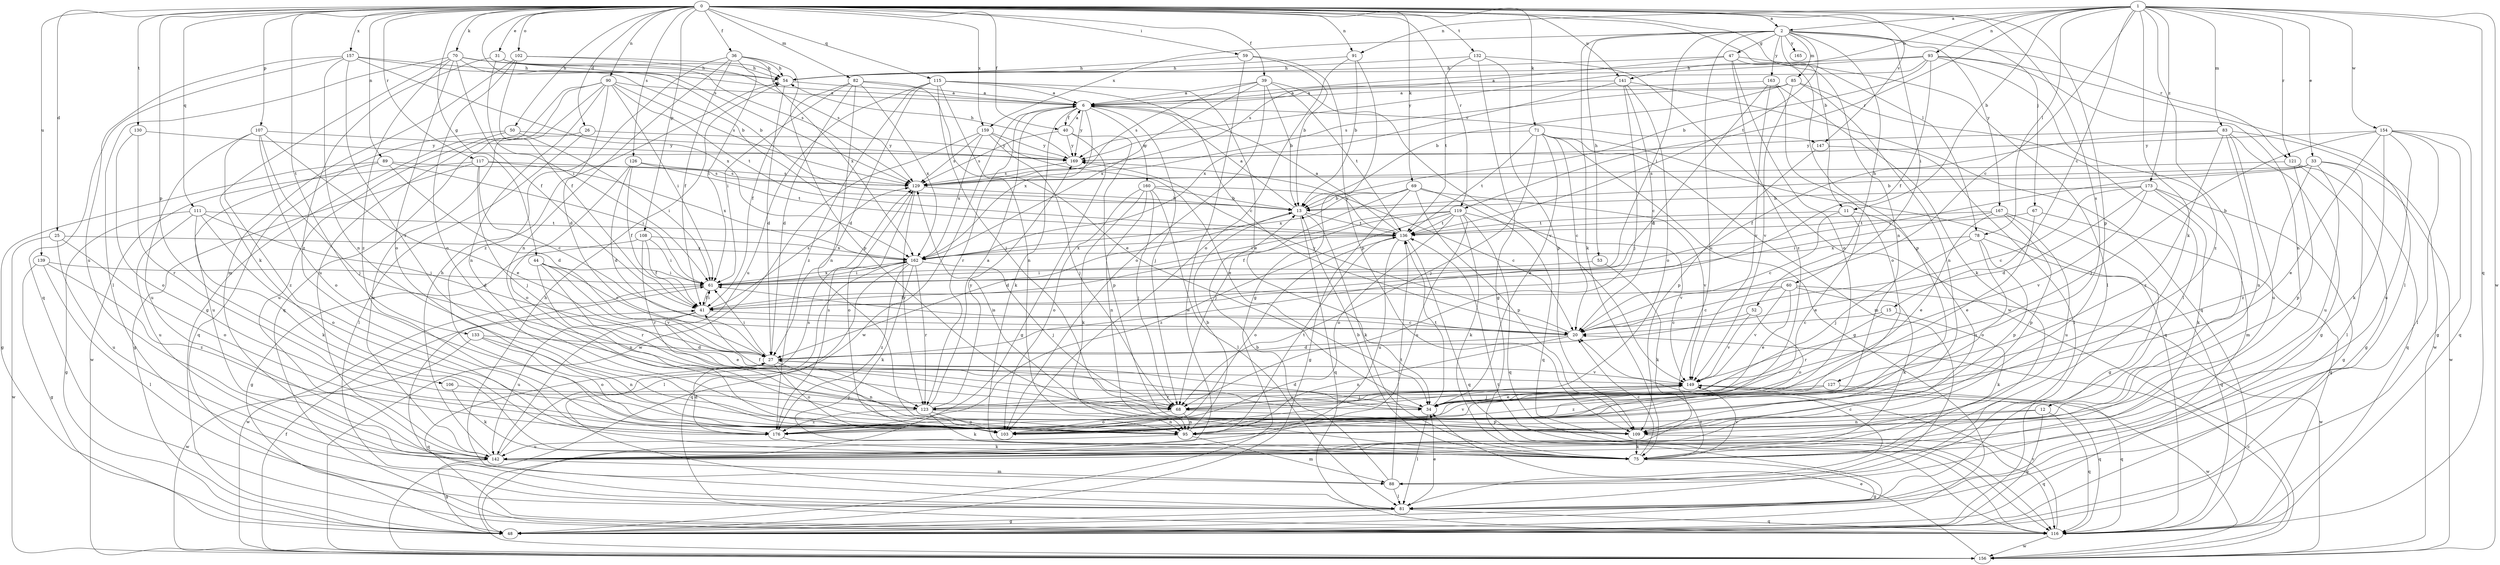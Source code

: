 strict digraph  {
0;
1;
2;
6;
11;
12;
13;
15;
20;
25;
26;
27;
31;
33;
34;
36;
39;
40;
41;
44;
47;
48;
50;
52;
53;
54;
59;
60;
61;
67;
68;
69;
70;
71;
75;
78;
81;
82;
83;
85;
88;
89;
90;
91;
93;
95;
102;
103;
106;
107;
108;
109;
111;
115;
116;
117;
119;
121;
123;
126;
127;
129;
130;
132;
133;
136;
139;
141;
142;
147;
149;
154;
156;
157;
159;
160;
162;
163;
165;
167;
169;
173;
176;
0 -> 2  [label=a];
0 -> 11  [label=b];
0 -> 25  [label=d];
0 -> 26  [label=d];
0 -> 31  [label=e];
0 -> 36  [label=f];
0 -> 39  [label=f];
0 -> 40  [label=f];
0 -> 44  [label=g];
0 -> 50  [label=h];
0 -> 59  [label=i];
0 -> 67  [label=j];
0 -> 69  [label=k];
0 -> 70  [label=k];
0 -> 71  [label=k];
0 -> 78  [label=l];
0 -> 82  [label=m];
0 -> 89  [label=n];
0 -> 90  [label=n];
0 -> 91  [label=n];
0 -> 102  [label=o];
0 -> 106  [label=p];
0 -> 107  [label=p];
0 -> 108  [label=p];
0 -> 109  [label=p];
0 -> 111  [label=q];
0 -> 115  [label=q];
0 -> 117  [label=r];
0 -> 119  [label=r];
0 -> 126  [label=s];
0 -> 127  [label=s];
0 -> 129  [label=s];
0 -> 130  [label=t];
0 -> 132  [label=t];
0 -> 133  [label=t];
0 -> 139  [label=u];
0 -> 141  [label=u];
0 -> 147  [label=v];
0 -> 157  [label=x];
0 -> 159  [label=x];
1 -> 2  [label=a];
1 -> 11  [label=b];
1 -> 12  [label=b];
1 -> 15  [label=c];
1 -> 20  [label=c];
1 -> 33  [label=e];
1 -> 75  [label=k];
1 -> 78  [label=l];
1 -> 83  [label=m];
1 -> 91  [label=n];
1 -> 93  [label=n];
1 -> 116  [label=q];
1 -> 119  [label=r];
1 -> 121  [label=r];
1 -> 141  [label=u];
1 -> 154  [label=w];
1 -> 156  [label=w];
1 -> 173  [label=z];
2 -> 47  [label=g];
2 -> 52  [label=h];
2 -> 53  [label=h];
2 -> 60  [label=i];
2 -> 61  [label=i];
2 -> 75  [label=k];
2 -> 85  [label=m];
2 -> 95  [label=n];
2 -> 121  [label=r];
2 -> 136  [label=t];
2 -> 142  [label=u];
2 -> 159  [label=x];
2 -> 163  [label=y];
2 -> 165  [label=y];
2 -> 167  [label=y];
6 -> 40  [label=f];
6 -> 68  [label=j];
6 -> 75  [label=k];
6 -> 123  [label=r];
6 -> 147  [label=v];
6 -> 156  [label=w];
6 -> 160  [label=x];
6 -> 162  [label=x];
6 -> 169  [label=y];
11 -> 20  [label=c];
11 -> 34  [label=e];
11 -> 136  [label=t];
11 -> 142  [label=u];
12 -> 48  [label=g];
12 -> 95  [label=n];
12 -> 116  [label=q];
12 -> 176  [label=z];
13 -> 6  [label=a];
13 -> 27  [label=d];
13 -> 75  [label=k];
13 -> 116  [label=q];
13 -> 136  [label=t];
15 -> 20  [label=c];
15 -> 75  [label=k];
15 -> 123  [label=r];
20 -> 27  [label=d];
20 -> 61  [label=i];
20 -> 95  [label=n];
20 -> 169  [label=y];
25 -> 103  [label=o];
25 -> 142  [label=u];
25 -> 156  [label=w];
25 -> 162  [label=x];
26 -> 81  [label=l];
26 -> 142  [label=u];
26 -> 169  [label=y];
27 -> 61  [label=i];
27 -> 95  [label=n];
27 -> 103  [label=o];
27 -> 116  [label=q];
27 -> 149  [label=v];
31 -> 54  [label=h];
31 -> 61  [label=i];
31 -> 129  [label=s];
31 -> 176  [label=z];
33 -> 13  [label=b];
33 -> 61  [label=i];
33 -> 81  [label=l];
33 -> 129  [label=s];
33 -> 142  [label=u];
33 -> 156  [label=w];
33 -> 176  [label=z];
34 -> 27  [label=d];
34 -> 41  [label=f];
34 -> 81  [label=l];
34 -> 136  [label=t];
36 -> 41  [label=f];
36 -> 54  [label=h];
36 -> 61  [label=i];
36 -> 95  [label=n];
36 -> 109  [label=p];
36 -> 162  [label=x];
36 -> 176  [label=z];
39 -> 6  [label=a];
39 -> 13  [label=b];
39 -> 103  [label=o];
39 -> 129  [label=s];
39 -> 136  [label=t];
39 -> 149  [label=v];
39 -> 162  [label=x];
40 -> 6  [label=a];
40 -> 48  [label=g];
40 -> 109  [label=p];
40 -> 129  [label=s];
40 -> 169  [label=y];
41 -> 20  [label=c];
41 -> 34  [label=e];
41 -> 61  [label=i];
41 -> 129  [label=s];
41 -> 142  [label=u];
44 -> 20  [label=c];
44 -> 61  [label=i];
44 -> 95  [label=n];
44 -> 123  [label=r];
44 -> 149  [label=v];
47 -> 54  [label=h];
47 -> 81  [label=l];
47 -> 103  [label=o];
47 -> 109  [label=p];
47 -> 129  [label=s];
47 -> 176  [label=z];
50 -> 61  [label=i];
50 -> 116  [label=q];
50 -> 142  [label=u];
50 -> 169  [label=y];
52 -> 20  [label=c];
52 -> 103  [label=o];
52 -> 149  [label=v];
53 -> 61  [label=i];
53 -> 75  [label=k];
54 -> 6  [label=a];
54 -> 27  [label=d];
59 -> 13  [label=b];
59 -> 54  [label=h];
59 -> 109  [label=p];
59 -> 156  [label=w];
60 -> 20  [label=c];
60 -> 34  [label=e];
60 -> 41  [label=f];
60 -> 75  [label=k];
60 -> 149  [label=v];
60 -> 156  [label=w];
61 -> 41  [label=f];
61 -> 156  [label=w];
61 -> 162  [label=x];
67 -> 34  [label=e];
67 -> 116  [label=q];
67 -> 136  [label=t];
68 -> 95  [label=n];
68 -> 103  [label=o];
68 -> 109  [label=p];
69 -> 13  [label=b];
69 -> 48  [label=g];
69 -> 68  [label=j];
69 -> 109  [label=p];
69 -> 116  [label=q];
69 -> 149  [label=v];
69 -> 162  [label=x];
70 -> 6  [label=a];
70 -> 13  [label=b];
70 -> 41  [label=f];
70 -> 54  [label=h];
70 -> 75  [label=k];
70 -> 81  [label=l];
70 -> 103  [label=o];
70 -> 176  [label=z];
71 -> 20  [label=c];
71 -> 34  [label=e];
71 -> 48  [label=g];
71 -> 68  [label=j];
71 -> 88  [label=m];
71 -> 116  [label=q];
71 -> 136  [label=t];
71 -> 169  [label=y];
75 -> 13  [label=b];
75 -> 20  [label=c];
75 -> 48  [label=g];
75 -> 149  [label=v];
78 -> 68  [label=j];
78 -> 103  [label=o];
78 -> 109  [label=p];
78 -> 116  [label=q];
78 -> 162  [label=x];
81 -> 34  [label=e];
81 -> 48  [label=g];
81 -> 54  [label=h];
81 -> 61  [label=i];
81 -> 116  [label=q];
82 -> 6  [label=a];
82 -> 27  [label=d];
82 -> 34  [label=e];
82 -> 41  [label=f];
82 -> 61  [label=i];
82 -> 95  [label=n];
82 -> 162  [label=x];
83 -> 41  [label=f];
83 -> 48  [label=g];
83 -> 95  [label=n];
83 -> 142  [label=u];
83 -> 156  [label=w];
83 -> 169  [label=y];
83 -> 176  [label=z];
85 -> 6  [label=a];
85 -> 13  [label=b];
85 -> 81  [label=l];
85 -> 95  [label=n];
85 -> 129  [label=s];
85 -> 149  [label=v];
88 -> 13  [label=b];
88 -> 20  [label=c];
88 -> 81  [label=l];
88 -> 136  [label=t];
89 -> 27  [label=d];
89 -> 48  [label=g];
89 -> 61  [label=i];
89 -> 129  [label=s];
89 -> 142  [label=u];
90 -> 6  [label=a];
90 -> 27  [label=d];
90 -> 48  [label=g];
90 -> 61  [label=i];
90 -> 95  [label=n];
90 -> 116  [label=q];
90 -> 129  [label=s];
90 -> 136  [label=t];
90 -> 142  [label=u];
91 -> 13  [label=b];
91 -> 48  [label=g];
91 -> 54  [label=h];
91 -> 103  [label=o];
93 -> 6  [label=a];
93 -> 13  [label=b];
93 -> 41  [label=f];
93 -> 54  [label=h];
93 -> 81  [label=l];
93 -> 95  [label=n];
93 -> 169  [label=y];
93 -> 176  [label=z];
95 -> 13  [label=b];
95 -> 88  [label=m];
95 -> 136  [label=t];
95 -> 142  [label=u];
102 -> 41  [label=f];
102 -> 54  [label=h];
102 -> 88  [label=m];
102 -> 103  [label=o];
102 -> 129  [label=s];
103 -> 149  [label=v];
106 -> 68  [label=j];
106 -> 75  [label=k];
107 -> 34  [label=e];
107 -> 68  [label=j];
107 -> 103  [label=o];
107 -> 142  [label=u];
107 -> 169  [label=y];
107 -> 176  [label=z];
108 -> 41  [label=f];
108 -> 48  [label=g];
108 -> 61  [label=i];
108 -> 123  [label=r];
108 -> 162  [label=x];
109 -> 75  [label=k];
109 -> 116  [label=q];
109 -> 129  [label=s];
111 -> 27  [label=d];
111 -> 48  [label=g];
111 -> 75  [label=k];
111 -> 103  [label=o];
111 -> 136  [label=t];
111 -> 142  [label=u];
115 -> 6  [label=a];
115 -> 20  [label=c];
115 -> 27  [label=d];
115 -> 34  [label=e];
115 -> 68  [label=j];
115 -> 95  [label=n];
115 -> 142  [label=u];
115 -> 176  [label=z];
116 -> 136  [label=t];
116 -> 149  [label=v];
116 -> 156  [label=w];
117 -> 20  [label=c];
117 -> 48  [label=g];
117 -> 68  [label=j];
117 -> 129  [label=s];
117 -> 156  [label=w];
117 -> 162  [label=x];
119 -> 41  [label=f];
119 -> 61  [label=i];
119 -> 75  [label=k];
119 -> 103  [label=o];
119 -> 116  [label=q];
119 -> 136  [label=t];
119 -> 142  [label=u];
119 -> 149  [label=v];
119 -> 176  [label=z];
121 -> 48  [label=g];
121 -> 109  [label=p];
121 -> 116  [label=q];
121 -> 129  [label=s];
123 -> 6  [label=a];
123 -> 75  [label=k];
123 -> 95  [label=n];
123 -> 103  [label=o];
123 -> 149  [label=v];
123 -> 169  [label=y];
123 -> 176  [label=z];
126 -> 27  [label=d];
126 -> 41  [label=f];
126 -> 103  [label=o];
126 -> 129  [label=s];
126 -> 136  [label=t];
127 -> 68  [label=j];
127 -> 116  [label=q];
127 -> 176  [label=z];
129 -> 13  [label=b];
129 -> 103  [label=o];
129 -> 123  [label=r];
130 -> 103  [label=o];
130 -> 123  [label=r];
130 -> 169  [label=y];
132 -> 48  [label=g];
132 -> 54  [label=h];
132 -> 109  [label=p];
132 -> 136  [label=t];
132 -> 156  [label=w];
133 -> 27  [label=d];
133 -> 95  [label=n];
133 -> 103  [label=o];
133 -> 156  [label=w];
136 -> 6  [label=a];
136 -> 103  [label=o];
136 -> 116  [label=q];
136 -> 142  [label=u];
136 -> 162  [label=x];
136 -> 169  [label=y];
139 -> 48  [label=g];
139 -> 61  [label=i];
139 -> 81  [label=l];
139 -> 176  [label=z];
141 -> 6  [label=a];
141 -> 20  [label=c];
141 -> 68  [label=j];
141 -> 103  [label=o];
141 -> 116  [label=q];
141 -> 162  [label=x];
142 -> 48  [label=g];
142 -> 54  [label=h];
142 -> 88  [label=m];
142 -> 129  [label=s];
147 -> 81  [label=l];
147 -> 109  [label=p];
149 -> 34  [label=e];
149 -> 68  [label=j];
149 -> 116  [label=q];
149 -> 123  [label=r];
149 -> 156  [label=w];
154 -> 34  [label=e];
154 -> 48  [label=g];
154 -> 68  [label=j];
154 -> 75  [label=k];
154 -> 81  [label=l];
154 -> 116  [label=q];
154 -> 142  [label=u];
154 -> 169  [label=y];
156 -> 20  [label=c];
156 -> 34  [label=e];
156 -> 41  [label=f];
157 -> 13  [label=b];
157 -> 54  [label=h];
157 -> 95  [label=n];
157 -> 116  [label=q];
157 -> 123  [label=r];
157 -> 142  [label=u];
157 -> 162  [label=x];
159 -> 34  [label=e];
159 -> 68  [label=j];
159 -> 129  [label=s];
159 -> 156  [label=w];
159 -> 162  [label=x];
159 -> 169  [label=y];
160 -> 13  [label=b];
160 -> 20  [label=c];
160 -> 68  [label=j];
160 -> 75  [label=k];
160 -> 81  [label=l];
160 -> 95  [label=n];
160 -> 103  [label=o];
162 -> 61  [label=i];
162 -> 68  [label=j];
162 -> 75  [label=k];
162 -> 81  [label=l];
162 -> 116  [label=q];
162 -> 123  [label=r];
162 -> 176  [label=z];
163 -> 6  [label=a];
163 -> 27  [label=d];
163 -> 75  [label=k];
163 -> 103  [label=o];
163 -> 149  [label=v];
167 -> 34  [label=e];
167 -> 48  [label=g];
167 -> 61  [label=i];
167 -> 109  [label=p];
167 -> 136  [label=t];
167 -> 142  [label=u];
169 -> 54  [label=h];
169 -> 129  [label=s];
173 -> 13  [label=b];
173 -> 20  [label=c];
173 -> 27  [label=d];
173 -> 48  [label=g];
173 -> 75  [label=k];
173 -> 88  [label=m];
173 -> 149  [label=v];
176 -> 27  [label=d];
176 -> 75  [label=k];
176 -> 129  [label=s];
}
